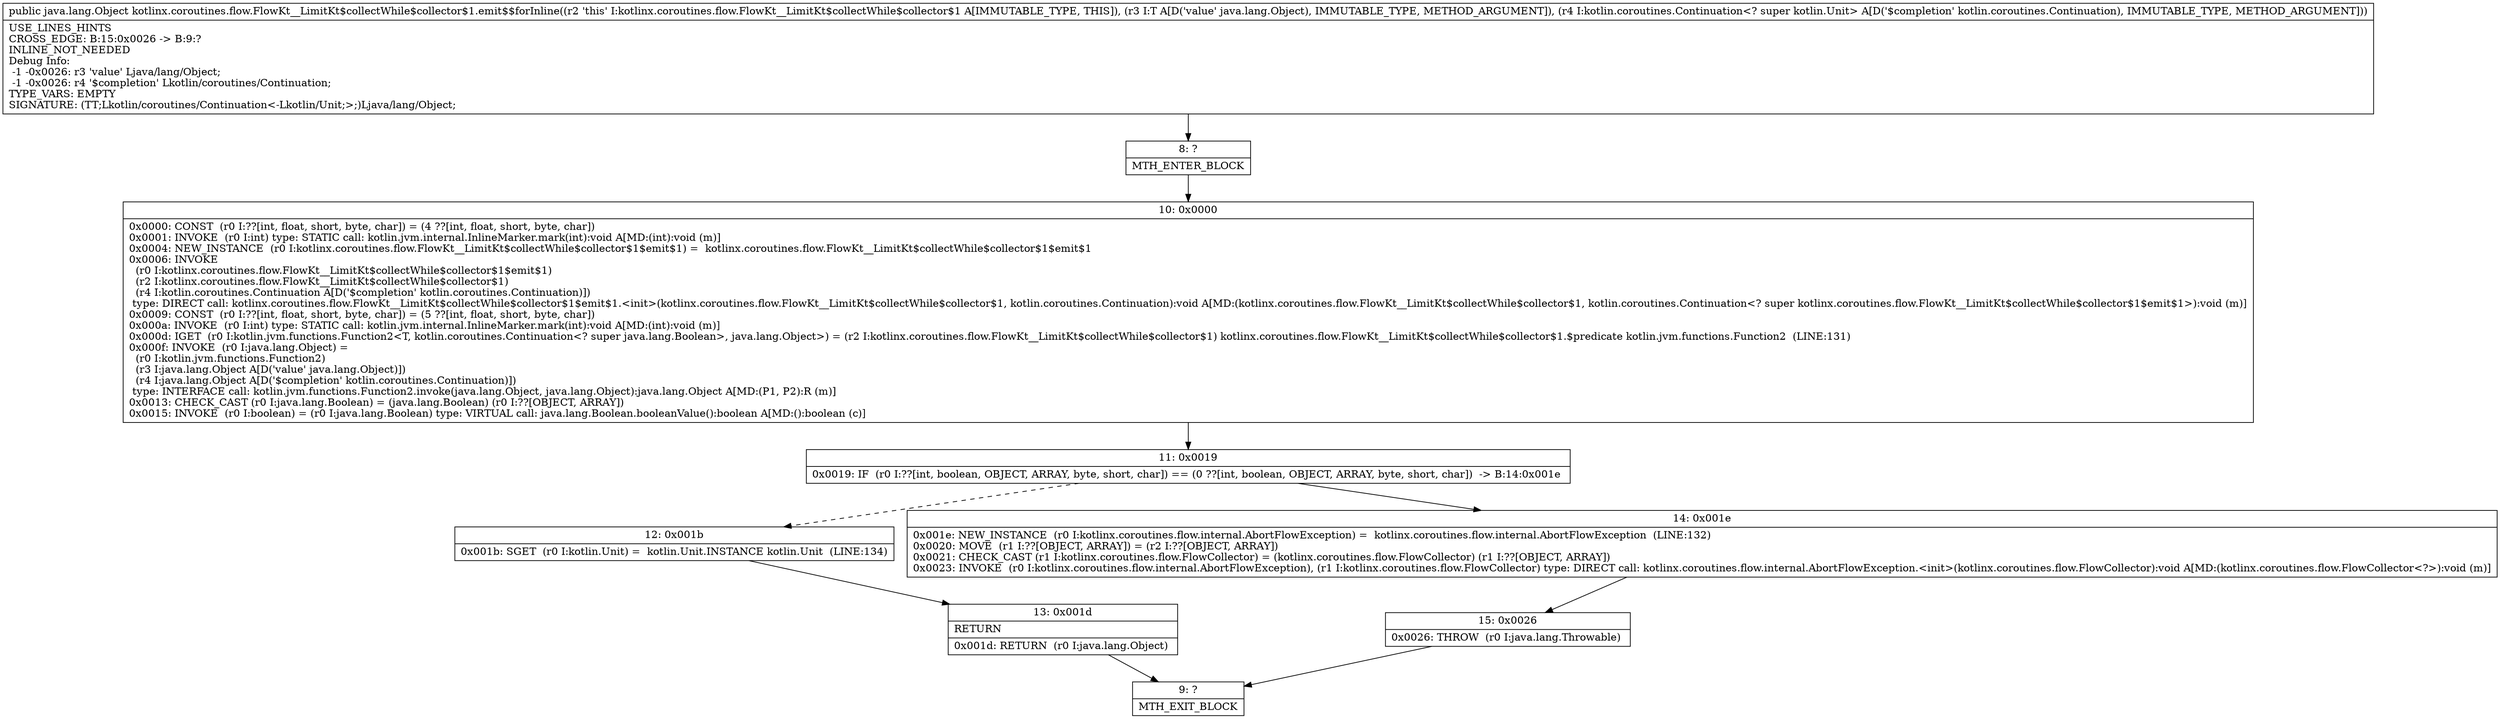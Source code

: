 digraph "CFG forkotlinx.coroutines.flow.FlowKt__LimitKt$collectWhile$collector$1.emit$$forInline(Ljava\/lang\/Object;Lkotlin\/coroutines\/Continuation;)Ljava\/lang\/Object;" {
Node_8 [shape=record,label="{8\:\ ?|MTH_ENTER_BLOCK\l}"];
Node_10 [shape=record,label="{10\:\ 0x0000|0x0000: CONST  (r0 I:??[int, float, short, byte, char]) = (4 ??[int, float, short, byte, char]) \l0x0001: INVOKE  (r0 I:int) type: STATIC call: kotlin.jvm.internal.InlineMarker.mark(int):void A[MD:(int):void (m)]\l0x0004: NEW_INSTANCE  (r0 I:kotlinx.coroutines.flow.FlowKt__LimitKt$collectWhile$collector$1$emit$1) =  kotlinx.coroutines.flow.FlowKt__LimitKt$collectWhile$collector$1$emit$1 \l0x0006: INVOKE  \l  (r0 I:kotlinx.coroutines.flow.FlowKt__LimitKt$collectWhile$collector$1$emit$1)\l  (r2 I:kotlinx.coroutines.flow.FlowKt__LimitKt$collectWhile$collector$1)\l  (r4 I:kotlin.coroutines.Continuation A[D('$completion' kotlin.coroutines.Continuation)])\l type: DIRECT call: kotlinx.coroutines.flow.FlowKt__LimitKt$collectWhile$collector$1$emit$1.\<init\>(kotlinx.coroutines.flow.FlowKt__LimitKt$collectWhile$collector$1, kotlin.coroutines.Continuation):void A[MD:(kotlinx.coroutines.flow.FlowKt__LimitKt$collectWhile$collector$1, kotlin.coroutines.Continuation\<? super kotlinx.coroutines.flow.FlowKt__LimitKt$collectWhile$collector$1$emit$1\>):void (m)]\l0x0009: CONST  (r0 I:??[int, float, short, byte, char]) = (5 ??[int, float, short, byte, char]) \l0x000a: INVOKE  (r0 I:int) type: STATIC call: kotlin.jvm.internal.InlineMarker.mark(int):void A[MD:(int):void (m)]\l0x000d: IGET  (r0 I:kotlin.jvm.functions.Function2\<T, kotlin.coroutines.Continuation\<? super java.lang.Boolean\>, java.lang.Object\>) = (r2 I:kotlinx.coroutines.flow.FlowKt__LimitKt$collectWhile$collector$1) kotlinx.coroutines.flow.FlowKt__LimitKt$collectWhile$collector$1.$predicate kotlin.jvm.functions.Function2  (LINE:131)\l0x000f: INVOKE  (r0 I:java.lang.Object) = \l  (r0 I:kotlin.jvm.functions.Function2)\l  (r3 I:java.lang.Object A[D('value' java.lang.Object)])\l  (r4 I:java.lang.Object A[D('$completion' kotlin.coroutines.Continuation)])\l type: INTERFACE call: kotlin.jvm.functions.Function2.invoke(java.lang.Object, java.lang.Object):java.lang.Object A[MD:(P1, P2):R (m)]\l0x0013: CHECK_CAST (r0 I:java.lang.Boolean) = (java.lang.Boolean) (r0 I:??[OBJECT, ARRAY]) \l0x0015: INVOKE  (r0 I:boolean) = (r0 I:java.lang.Boolean) type: VIRTUAL call: java.lang.Boolean.booleanValue():boolean A[MD:():boolean (c)]\l}"];
Node_11 [shape=record,label="{11\:\ 0x0019|0x0019: IF  (r0 I:??[int, boolean, OBJECT, ARRAY, byte, short, char]) == (0 ??[int, boolean, OBJECT, ARRAY, byte, short, char])  \-\> B:14:0x001e \l}"];
Node_12 [shape=record,label="{12\:\ 0x001b|0x001b: SGET  (r0 I:kotlin.Unit) =  kotlin.Unit.INSTANCE kotlin.Unit  (LINE:134)\l}"];
Node_13 [shape=record,label="{13\:\ 0x001d|RETURN\l|0x001d: RETURN  (r0 I:java.lang.Object) \l}"];
Node_9 [shape=record,label="{9\:\ ?|MTH_EXIT_BLOCK\l}"];
Node_14 [shape=record,label="{14\:\ 0x001e|0x001e: NEW_INSTANCE  (r0 I:kotlinx.coroutines.flow.internal.AbortFlowException) =  kotlinx.coroutines.flow.internal.AbortFlowException  (LINE:132)\l0x0020: MOVE  (r1 I:??[OBJECT, ARRAY]) = (r2 I:??[OBJECT, ARRAY]) \l0x0021: CHECK_CAST (r1 I:kotlinx.coroutines.flow.FlowCollector) = (kotlinx.coroutines.flow.FlowCollector) (r1 I:??[OBJECT, ARRAY]) \l0x0023: INVOKE  (r0 I:kotlinx.coroutines.flow.internal.AbortFlowException), (r1 I:kotlinx.coroutines.flow.FlowCollector) type: DIRECT call: kotlinx.coroutines.flow.internal.AbortFlowException.\<init\>(kotlinx.coroutines.flow.FlowCollector):void A[MD:(kotlinx.coroutines.flow.FlowCollector\<?\>):void (m)]\l}"];
Node_15 [shape=record,label="{15\:\ 0x0026|0x0026: THROW  (r0 I:java.lang.Throwable) \l}"];
MethodNode[shape=record,label="{public java.lang.Object kotlinx.coroutines.flow.FlowKt__LimitKt$collectWhile$collector$1.emit$$forInline((r2 'this' I:kotlinx.coroutines.flow.FlowKt__LimitKt$collectWhile$collector$1 A[IMMUTABLE_TYPE, THIS]), (r3 I:T A[D('value' java.lang.Object), IMMUTABLE_TYPE, METHOD_ARGUMENT]), (r4 I:kotlin.coroutines.Continuation\<? super kotlin.Unit\> A[D('$completion' kotlin.coroutines.Continuation), IMMUTABLE_TYPE, METHOD_ARGUMENT]))  | USE_LINES_HINTS\lCROSS_EDGE: B:15:0x0026 \-\> B:9:?\lINLINE_NOT_NEEDED\lDebug Info:\l  \-1 \-0x0026: r3 'value' Ljava\/lang\/Object;\l  \-1 \-0x0026: r4 '$completion' Lkotlin\/coroutines\/Continuation;\lTYPE_VARS: EMPTY\lSIGNATURE: (TT;Lkotlin\/coroutines\/Continuation\<\-Lkotlin\/Unit;\>;)Ljava\/lang\/Object;\l}"];
MethodNode -> Node_8;Node_8 -> Node_10;
Node_10 -> Node_11;
Node_11 -> Node_12[style=dashed];
Node_11 -> Node_14;
Node_12 -> Node_13;
Node_13 -> Node_9;
Node_14 -> Node_15;
Node_15 -> Node_9;
}


